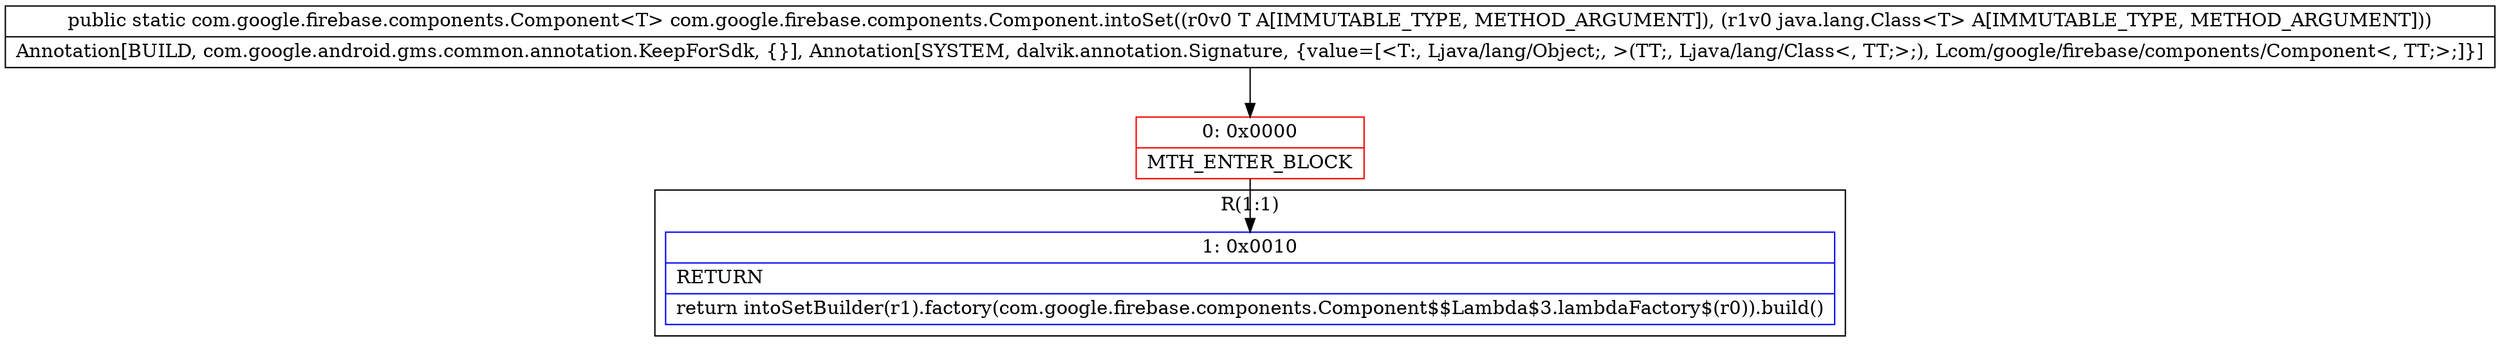 digraph "CFG forcom.google.firebase.components.Component.intoSet(Ljava\/lang\/Object;Ljava\/lang\/Class;)Lcom\/google\/firebase\/components\/Component;" {
subgraph cluster_Region_293741202 {
label = "R(1:1)";
node [shape=record,color=blue];
Node_1 [shape=record,label="{1\:\ 0x0010|RETURN\l|return intoSetBuilder(r1).factory(com.google.firebase.components.Component$$Lambda$3.lambdaFactory$(r0)).build()\l}"];
}
Node_0 [shape=record,color=red,label="{0\:\ 0x0000|MTH_ENTER_BLOCK\l}"];
MethodNode[shape=record,label="{public static com.google.firebase.components.Component\<T\> com.google.firebase.components.Component.intoSet((r0v0 T A[IMMUTABLE_TYPE, METHOD_ARGUMENT]), (r1v0 java.lang.Class\<T\> A[IMMUTABLE_TYPE, METHOD_ARGUMENT]))  | Annotation[BUILD, com.google.android.gms.common.annotation.KeepForSdk, \{\}], Annotation[SYSTEM, dalvik.annotation.Signature, \{value=[\<T:, Ljava\/lang\/Object;, \>(TT;, Ljava\/lang\/Class\<, TT;\>;), Lcom\/google\/firebase\/components\/Component\<, TT;\>;]\}]\l}"];
MethodNode -> Node_0;
Node_0 -> Node_1;
}

